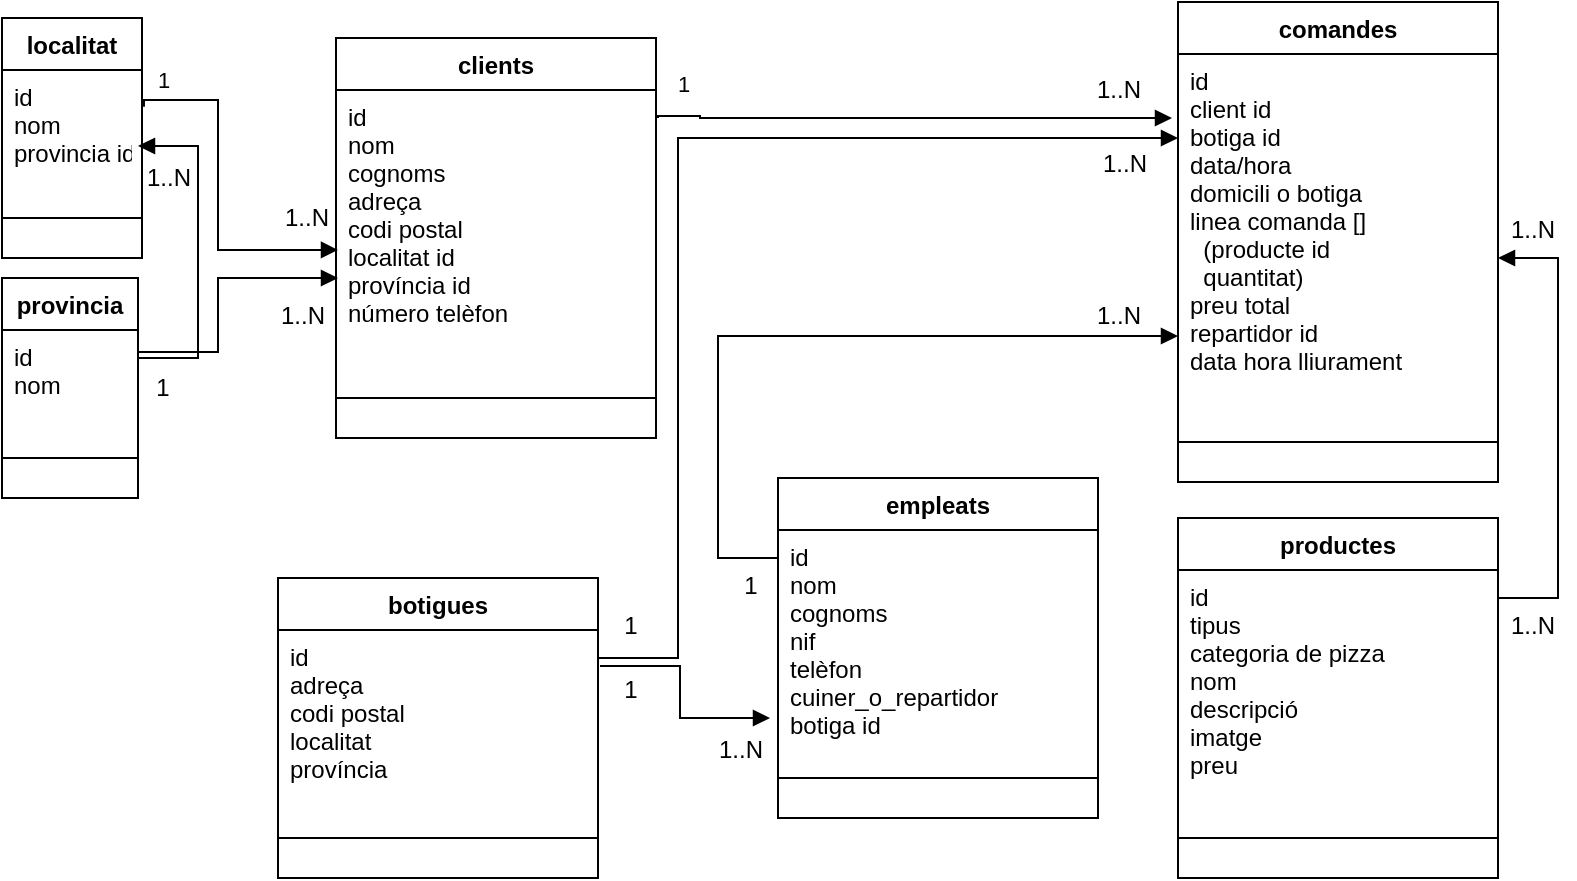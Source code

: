 <mxfile version="15.8.9" type="device"><diagram id="C5RBs43oDa-KdzZeNtuy" name="Page-1"><mxGraphModel dx="797" dy="450" grid="1" gridSize="10" guides="1" tooltips="1" connect="1" arrows="1" fold="1" page="1" pageScale="1" pageWidth="827" pageHeight="1169" math="0" shadow="0"><root><mxCell id="WIyWlLk6GJQsqaUBKTNV-0"/><mxCell id="WIyWlLk6GJQsqaUBKTNV-1" parent="WIyWlLk6GJQsqaUBKTNV-0"/><mxCell id="qQ1M6jy8JyDBD8PKnWQz-0" value="localitat" style="swimlane;fontStyle=1;align=center;verticalAlign=top;childLayout=stackLayout;horizontal=1;startSize=26;horizontalStack=0;resizeParent=1;resizeParentMax=0;resizeLast=0;collapsible=1;marginBottom=0;" vertex="1" parent="WIyWlLk6GJQsqaUBKTNV-1"><mxGeometry x="12.0" y="670" width="70" height="120" as="geometry"/></mxCell><mxCell id="qQ1M6jy8JyDBD8PKnWQz-1" value="id&#10;nom&#10;provincia id" style="text;strokeColor=none;fillColor=none;align=left;verticalAlign=top;spacingLeft=4;spacingRight=4;overflow=hidden;rotatable=0;points=[[0,0.5],[1,0.5]];portConstraint=eastwest;" vertex="1" parent="qQ1M6jy8JyDBD8PKnWQz-0"><mxGeometry y="26" width="70" height="54" as="geometry"/></mxCell><mxCell id="qQ1M6jy8JyDBD8PKnWQz-2" value="" style="line;strokeWidth=1;fillColor=none;align=left;verticalAlign=middle;spacingTop=-1;spacingLeft=3;spacingRight=3;rotatable=0;labelPosition=right;points=[];portConstraint=eastwest;" vertex="1" parent="qQ1M6jy8JyDBD8PKnWQz-0"><mxGeometry y="80" width="70" height="40" as="geometry"/></mxCell><mxCell id="qQ1M6jy8JyDBD8PKnWQz-4" value="productes" style="swimlane;fontStyle=1;align=center;verticalAlign=top;childLayout=stackLayout;horizontal=1;startSize=26;horizontalStack=0;resizeParent=1;resizeParentMax=0;resizeLast=0;collapsible=1;marginBottom=0;" vertex="1" parent="WIyWlLk6GJQsqaUBKTNV-1"><mxGeometry x="600" y="920" width="160" height="180" as="geometry"/></mxCell><mxCell id="qQ1M6jy8JyDBD8PKnWQz-5" value="id&#10;tipus&#10;categoria de pizza &#10;nom&#10;descripció&#10;imatge&#10;preu&#10;&#10;" style="text;strokeColor=none;fillColor=none;align=left;verticalAlign=top;spacingLeft=4;spacingRight=4;overflow=hidden;rotatable=0;points=[[0,0.5],[1,0.5]];portConstraint=eastwest;" vertex="1" parent="qQ1M6jy8JyDBD8PKnWQz-4"><mxGeometry y="26" width="160" height="114" as="geometry"/></mxCell><mxCell id="qQ1M6jy8JyDBD8PKnWQz-6" value="" style="line;strokeWidth=1;fillColor=none;align=left;verticalAlign=middle;spacingTop=-1;spacingLeft=3;spacingRight=3;rotatable=0;labelPosition=right;points=[];portConstraint=eastwest;" vertex="1" parent="qQ1M6jy8JyDBD8PKnWQz-4"><mxGeometry y="140" width="160" height="40" as="geometry"/></mxCell><mxCell id="qQ1M6jy8JyDBD8PKnWQz-12" value="1..N" style="text;html=1;resizable=0;autosize=1;align=center;verticalAlign=middle;points=[];fillColor=none;strokeColor=none;rounded=0;" vertex="1" parent="WIyWlLk6GJQsqaUBKTNV-1"><mxGeometry x="142" y="809" width="40" height="20" as="geometry"/></mxCell><mxCell id="qQ1M6jy8JyDBD8PKnWQz-15" value="1" style="text;html=1;resizable=0;autosize=1;align=center;verticalAlign=middle;points=[];fillColor=none;strokeColor=none;rounded=0;" vertex="1" parent="WIyWlLk6GJQsqaUBKTNV-1"><mxGeometry x="82" y="845" width="20" height="20" as="geometry"/></mxCell><mxCell id="qQ1M6jy8JyDBD8PKnWQz-22" value="comandes" style="swimlane;fontStyle=1;align=center;verticalAlign=top;childLayout=stackLayout;horizontal=1;startSize=26;horizontalStack=0;resizeParent=1;resizeParentMax=0;resizeLast=0;collapsible=1;marginBottom=0;" vertex="1" parent="WIyWlLk6GJQsqaUBKTNV-1"><mxGeometry x="600" y="662" width="160" height="240" as="geometry"/></mxCell><mxCell id="qQ1M6jy8JyDBD8PKnWQz-23" value="id&#10;client id&#10;botiga id&#10;data/hora&#10;domicili o botiga&#10;linea comanda []&#10;  (producte id&#10;  quantitat)&#10;preu total&#10;repartidor id&#10;data hora lliurament&#10;" style="text;strokeColor=none;fillColor=none;align=left;verticalAlign=top;spacingLeft=4;spacingRight=4;overflow=hidden;rotatable=0;points=[[0,0.5],[1,0.5]];portConstraint=eastwest;" vertex="1" parent="qQ1M6jy8JyDBD8PKnWQz-22"><mxGeometry y="26" width="160" height="174" as="geometry"/></mxCell><mxCell id="qQ1M6jy8JyDBD8PKnWQz-24" value="" style="line;strokeWidth=1;fillColor=none;align=left;verticalAlign=middle;spacingTop=-1;spacingLeft=3;spacingRight=3;rotatable=0;labelPosition=right;points=[];portConstraint=eastwest;" vertex="1" parent="qQ1M6jy8JyDBD8PKnWQz-22"><mxGeometry y="200" width="160" height="40" as="geometry"/></mxCell><mxCell id="qQ1M6jy8JyDBD8PKnWQz-28" value="1" style="text;html=1;resizable=0;autosize=1;align=center;verticalAlign=middle;points=[];fillColor=none;strokeColor=none;rounded=0;" vertex="1" parent="WIyWlLk6GJQsqaUBKTNV-1"><mxGeometry x="316" y="996" width="20" height="20" as="geometry"/></mxCell><mxCell id="qQ1M6jy8JyDBD8PKnWQz-33" value="" style="endArrow=block;endFill=1;html=1;edgeStyle=orthogonalEdgeStyle;align=left;verticalAlign=top;rounded=0;" edge="1" parent="WIyWlLk6GJQsqaUBKTNV-1"><mxGeometry x="-1" relative="1" as="geometry"><mxPoint x="760" y="960" as="sourcePoint"/><mxPoint x="760" y="790" as="targetPoint"/><Array as="points"><mxPoint x="790" y="960"/><mxPoint x="790" y="790"/></Array></mxGeometry></mxCell><mxCell id="qQ1M6jy8JyDBD8PKnWQz-36" value="" style="endArrow=block;endFill=1;html=1;edgeStyle=orthogonalEdgeStyle;align=left;verticalAlign=top;rounded=0;" edge="1" parent="WIyWlLk6GJQsqaUBKTNV-1"><mxGeometry x="-1" relative="1" as="geometry"><mxPoint x="340" y="720" as="sourcePoint"/><mxPoint x="597" y="720" as="targetPoint"/><Array as="points"><mxPoint x="361" y="719"/><mxPoint x="361" y="720"/></Array></mxGeometry></mxCell><mxCell id="qQ1M6jy8JyDBD8PKnWQz-39" value="1" style="edgeLabel;resizable=0;html=1;align=left;verticalAlign=bottom;" connectable="0" vertex="1" parent="WIyWlLk6GJQsqaUBKTNV-1"><mxGeometry x="130.0" y="700" as="geometry"><mxPoint x="218" y="11" as="offset"/></mxGeometry></mxCell><mxCell id="qQ1M6jy8JyDBD8PKnWQz-47" value="" style="endArrow=block;endFill=1;html=1;edgeStyle=orthogonalEdgeStyle;align=left;verticalAlign=top;rounded=0;exitX=1.014;exitY=0.341;exitDx=0;exitDy=0;exitPerimeter=0;" edge="1" parent="WIyWlLk6GJQsqaUBKTNV-1" source="qQ1M6jy8JyDBD8PKnWQz-1"><mxGeometry x="-1" relative="1" as="geometry"><mxPoint x="80" y="755.96" as="sourcePoint"/><mxPoint x="180" y="785.96" as="targetPoint"/><Array as="points"><mxPoint x="120" y="711"/><mxPoint x="120" y="786"/></Array></mxGeometry></mxCell><mxCell id="qQ1M6jy8JyDBD8PKnWQz-48" value="1" style="edgeLabel;resizable=0;html=1;align=left;verticalAlign=bottom;" connectable="0" vertex="1" parent="qQ1M6jy8JyDBD8PKnWQz-47"><mxGeometry x="-1" relative="1" as="geometry"><mxPoint x="5" y="-5" as="offset"/></mxGeometry></mxCell><mxCell id="qQ1M6jy8JyDBD8PKnWQz-49" value="botigues" style="swimlane;fontStyle=1;align=center;verticalAlign=top;childLayout=stackLayout;horizontal=1;startSize=26;horizontalStack=0;resizeParent=1;resizeParentMax=0;resizeLast=0;collapsible=1;marginBottom=0;" vertex="1" parent="WIyWlLk6GJQsqaUBKTNV-1"><mxGeometry x="150" y="950" width="160" height="150" as="geometry"/></mxCell><mxCell id="qQ1M6jy8JyDBD8PKnWQz-50" value="id&#10;adreça&#10;codi postal&#10;localitat&#10;província" style="text;strokeColor=none;fillColor=none;align=left;verticalAlign=top;spacingLeft=4;spacingRight=4;overflow=hidden;rotatable=0;points=[[0,0.5],[1,0.5]];portConstraint=eastwest;" vertex="1" parent="qQ1M6jy8JyDBD8PKnWQz-49"><mxGeometry y="26" width="160" height="84" as="geometry"/></mxCell><mxCell id="qQ1M6jy8JyDBD8PKnWQz-51" value="" style="line;strokeWidth=1;fillColor=none;align=left;verticalAlign=middle;spacingTop=-1;spacingLeft=3;spacingRight=3;rotatable=0;labelPosition=right;points=[];portConstraint=eastwest;" vertex="1" parent="qQ1M6jy8JyDBD8PKnWQz-49"><mxGeometry y="110" width="160" height="40" as="geometry"/></mxCell><mxCell id="qQ1M6jy8JyDBD8PKnWQz-52" value="provincia" style="swimlane;fontStyle=1;align=center;verticalAlign=top;childLayout=stackLayout;horizontal=1;startSize=26;horizontalStack=0;resizeParent=1;resizeParentMax=0;resizeLast=0;collapsible=1;marginBottom=0;" vertex="1" parent="WIyWlLk6GJQsqaUBKTNV-1"><mxGeometry x="12" y="800" width="68" height="110" as="geometry"/></mxCell><mxCell id="qQ1M6jy8JyDBD8PKnWQz-53" value="id&#10;nom" style="text;strokeColor=none;fillColor=none;align=left;verticalAlign=top;spacingLeft=4;spacingRight=4;overflow=hidden;rotatable=0;points=[[0,0.5],[1,0.5]];portConstraint=eastwest;" vertex="1" parent="qQ1M6jy8JyDBD8PKnWQz-52"><mxGeometry y="26" width="68" height="44" as="geometry"/></mxCell><mxCell id="qQ1M6jy8JyDBD8PKnWQz-54" value="" style="line;strokeWidth=1;fillColor=none;align=left;verticalAlign=middle;spacingTop=-1;spacingLeft=3;spacingRight=3;rotatable=0;labelPosition=right;points=[];portConstraint=eastwest;" vertex="1" parent="qQ1M6jy8JyDBD8PKnWQz-52"><mxGeometry y="70" width="68" height="40" as="geometry"/></mxCell><mxCell id="qQ1M6jy8JyDBD8PKnWQz-55" value="" style="endArrow=block;endFill=1;html=1;edgeStyle=orthogonalEdgeStyle;align=left;verticalAlign=top;rounded=0;" edge="1" parent="WIyWlLk6GJQsqaUBKTNV-1"><mxGeometry x="-1" relative="1" as="geometry"><mxPoint x="80" y="837" as="sourcePoint"/><mxPoint x="180" y="800" as="targetPoint"/><Array as="points"><mxPoint x="120" y="837"/><mxPoint x="120" y="800"/></Array></mxGeometry></mxCell><mxCell id="qQ1M6jy8JyDBD8PKnWQz-56" value="1..N" style="text;html=1;resizable=0;autosize=1;align=center;verticalAlign=middle;points=[];fillColor=none;strokeColor=none;rounded=0;" vertex="1" parent="WIyWlLk6GJQsqaUBKTNV-1"><mxGeometry x="144" y="760" width="40" height="20" as="geometry"/></mxCell><mxCell id="qQ1M6jy8JyDBD8PKnWQz-57" value="1..N" style="text;html=1;resizable=0;autosize=1;align=center;verticalAlign=middle;points=[];fillColor=none;strokeColor=none;rounded=0;" vertex="1" parent="WIyWlLk6GJQsqaUBKTNV-1"><mxGeometry x="757" y="766" width="40" height="20" as="geometry"/></mxCell><mxCell id="qQ1M6jy8JyDBD8PKnWQz-59" value="clients" style="swimlane;fontStyle=1;align=center;verticalAlign=top;childLayout=stackLayout;horizontal=1;startSize=26;horizontalStack=0;resizeParent=1;resizeParentMax=0;resizeLast=0;collapsible=1;marginBottom=0;" vertex="1" parent="WIyWlLk6GJQsqaUBKTNV-1"><mxGeometry x="179" y="680" width="160" height="200" as="geometry"/></mxCell><mxCell id="qQ1M6jy8JyDBD8PKnWQz-60" value="id&#10;nom&#10;cognoms&#10;adreça&#10;codi postal&#10;localitat id&#10;província id&#10;número telèfon" style="text;strokeColor=none;fillColor=none;align=left;verticalAlign=top;spacingLeft=4;spacingRight=4;overflow=hidden;rotatable=0;points=[[0,0.5],[1,0.5]];portConstraint=eastwest;" vertex="1" parent="qQ1M6jy8JyDBD8PKnWQz-59"><mxGeometry y="26" width="160" height="134" as="geometry"/></mxCell><mxCell id="qQ1M6jy8JyDBD8PKnWQz-61" value="" style="line;strokeWidth=1;fillColor=none;align=left;verticalAlign=middle;spacingTop=-1;spacingLeft=3;spacingRight=3;rotatable=0;labelPosition=right;points=[];portConstraint=eastwest;" vertex="1" parent="qQ1M6jy8JyDBD8PKnWQz-59"><mxGeometry y="160" width="160" height="40" as="geometry"/></mxCell><mxCell id="qQ1M6jy8JyDBD8PKnWQz-62" value="" style="endArrow=block;endFill=1;html=1;edgeStyle=orthogonalEdgeStyle;align=left;verticalAlign=top;rounded=0;" edge="1" parent="WIyWlLk6GJQsqaUBKTNV-1"><mxGeometry x="-1" relative="1" as="geometry"><mxPoint x="310" y="990" as="sourcePoint"/><mxPoint x="600" y="730" as="targetPoint"/><Array as="points"><mxPoint x="350" y="990"/><mxPoint x="350" y="730"/></Array></mxGeometry></mxCell><mxCell id="qQ1M6jy8JyDBD8PKnWQz-63" value="1..N" style="text;html=1;resizable=0;autosize=1;align=center;verticalAlign=middle;points=[];fillColor=none;strokeColor=none;rounded=0;" vertex="1" parent="WIyWlLk6GJQsqaUBKTNV-1"><mxGeometry x="553" y="733" width="40" height="20" as="geometry"/></mxCell><mxCell id="qQ1M6jy8JyDBD8PKnWQz-65" value="empleats" style="swimlane;fontStyle=1;align=center;verticalAlign=top;childLayout=stackLayout;horizontal=1;startSize=26;horizontalStack=0;resizeParent=1;resizeParentMax=0;resizeLast=0;collapsible=1;marginBottom=0;" vertex="1" parent="WIyWlLk6GJQsqaUBKTNV-1"><mxGeometry x="400" y="900" width="160" height="170" as="geometry"/></mxCell><mxCell id="qQ1M6jy8JyDBD8PKnWQz-66" value="id&#10;nom&#10;cognoms&#10;nif&#10;telèfon&#10;cuiner_o_repartidor&#10;botiga id" style="text;strokeColor=none;fillColor=none;align=left;verticalAlign=top;spacingLeft=4;spacingRight=4;overflow=hidden;rotatable=0;points=[[0,0.5],[1,0.5]];portConstraint=eastwest;" vertex="1" parent="qQ1M6jy8JyDBD8PKnWQz-65"><mxGeometry y="26" width="160" height="104" as="geometry"/></mxCell><mxCell id="qQ1M6jy8JyDBD8PKnWQz-67" value="" style="line;strokeWidth=1;fillColor=none;align=left;verticalAlign=middle;spacingTop=-1;spacingLeft=3;spacingRight=3;rotatable=0;labelPosition=right;points=[];portConstraint=eastwest;" vertex="1" parent="qQ1M6jy8JyDBD8PKnWQz-65"><mxGeometry y="130" width="160" height="40" as="geometry"/></mxCell><mxCell id="qQ1M6jy8JyDBD8PKnWQz-69" value="" style="endArrow=block;endFill=1;html=1;edgeStyle=orthogonalEdgeStyle;align=left;verticalAlign=top;rounded=0;exitX=0;exitY=0.25;exitDx=0;exitDy=0;" edge="1" parent="WIyWlLk6GJQsqaUBKTNV-1" source="qQ1M6jy8JyDBD8PKnWQz-65"><mxGeometry x="-1" relative="1" as="geometry"><mxPoint x="316" y="1089" as="sourcePoint"/><mxPoint x="600" y="829" as="targetPoint"/><Array as="points"><mxPoint x="400" y="940"/><mxPoint x="370" y="940"/><mxPoint x="370" y="829"/></Array></mxGeometry></mxCell><mxCell id="qQ1M6jy8JyDBD8PKnWQz-70" value="1..N" style="text;html=1;resizable=0;autosize=1;align=center;verticalAlign=middle;points=[];fillColor=none;strokeColor=none;rounded=0;" vertex="1" parent="WIyWlLk6GJQsqaUBKTNV-1"><mxGeometry x="550" y="809" width="40" height="20" as="geometry"/></mxCell><mxCell id="qQ1M6jy8JyDBD8PKnWQz-72" value="1" style="text;html=1;resizable=0;autosize=1;align=center;verticalAlign=middle;points=[];fillColor=none;strokeColor=none;rounded=0;" vertex="1" parent="WIyWlLk6GJQsqaUBKTNV-1"><mxGeometry x="376" y="944" width="20" height="20" as="geometry"/></mxCell><mxCell id="qQ1M6jy8JyDBD8PKnWQz-73" value="1..N" style="text;html=1;resizable=0;autosize=1;align=center;verticalAlign=middle;points=[];fillColor=none;strokeColor=none;rounded=0;" vertex="1" parent="WIyWlLk6GJQsqaUBKTNV-1"><mxGeometry x="550" y="696" width="40" height="20" as="geometry"/></mxCell><mxCell id="qQ1M6jy8JyDBD8PKnWQz-74" value="1..N" style="text;html=1;resizable=0;autosize=1;align=center;verticalAlign=middle;points=[];fillColor=none;strokeColor=none;rounded=0;" vertex="1" parent="WIyWlLk6GJQsqaUBKTNV-1"><mxGeometry x="757" y="964" width="40" height="20" as="geometry"/></mxCell><mxCell id="qQ1M6jy8JyDBD8PKnWQz-75" value="" style="endArrow=block;endFill=1;html=1;edgeStyle=orthogonalEdgeStyle;align=left;verticalAlign=top;rounded=0;" edge="1" parent="WIyWlLk6GJQsqaUBKTNV-1"><mxGeometry x="-1" relative="1" as="geometry"><mxPoint x="80" y="830" as="sourcePoint"/><mxPoint x="80" y="734" as="targetPoint"/><Array as="points"><mxPoint x="80" y="840"/><mxPoint x="110" y="840"/><mxPoint x="110" y="734"/></Array></mxGeometry></mxCell><mxCell id="qQ1M6jy8JyDBD8PKnWQz-76" value="1..N" style="text;html=1;resizable=0;autosize=1;align=center;verticalAlign=middle;points=[];fillColor=none;strokeColor=none;rounded=0;" vertex="1" parent="WIyWlLk6GJQsqaUBKTNV-1"><mxGeometry x="75" y="740" width="40" height="20" as="geometry"/></mxCell><mxCell id="qQ1M6jy8JyDBD8PKnWQz-78" value="" style="endArrow=block;endFill=1;html=1;edgeStyle=orthogonalEdgeStyle;align=left;verticalAlign=top;rounded=0;" edge="1" parent="WIyWlLk6GJQsqaUBKTNV-1"><mxGeometry x="-1" relative="1" as="geometry"><mxPoint x="311" y="994" as="sourcePoint"/><mxPoint x="396" y="1020" as="targetPoint"/><Array as="points"><mxPoint x="351" y="994"/><mxPoint x="351" y="1020"/><mxPoint x="396" y="1020"/></Array></mxGeometry></mxCell><mxCell id="qQ1M6jy8JyDBD8PKnWQz-79" value="1" style="text;html=1;resizable=0;autosize=1;align=center;verticalAlign=middle;points=[];fillColor=none;strokeColor=none;rounded=0;" vertex="1" parent="WIyWlLk6GJQsqaUBKTNV-1"><mxGeometry x="316" y="964" width="20" height="20" as="geometry"/></mxCell><mxCell id="qQ1M6jy8JyDBD8PKnWQz-80" value="1..N" style="text;html=1;resizable=0;autosize=1;align=center;verticalAlign=middle;points=[];fillColor=none;strokeColor=none;rounded=0;" vertex="1" parent="WIyWlLk6GJQsqaUBKTNV-1"><mxGeometry x="361" y="1026" width="40" height="20" as="geometry"/></mxCell></root></mxGraphModel></diagram></mxfile>